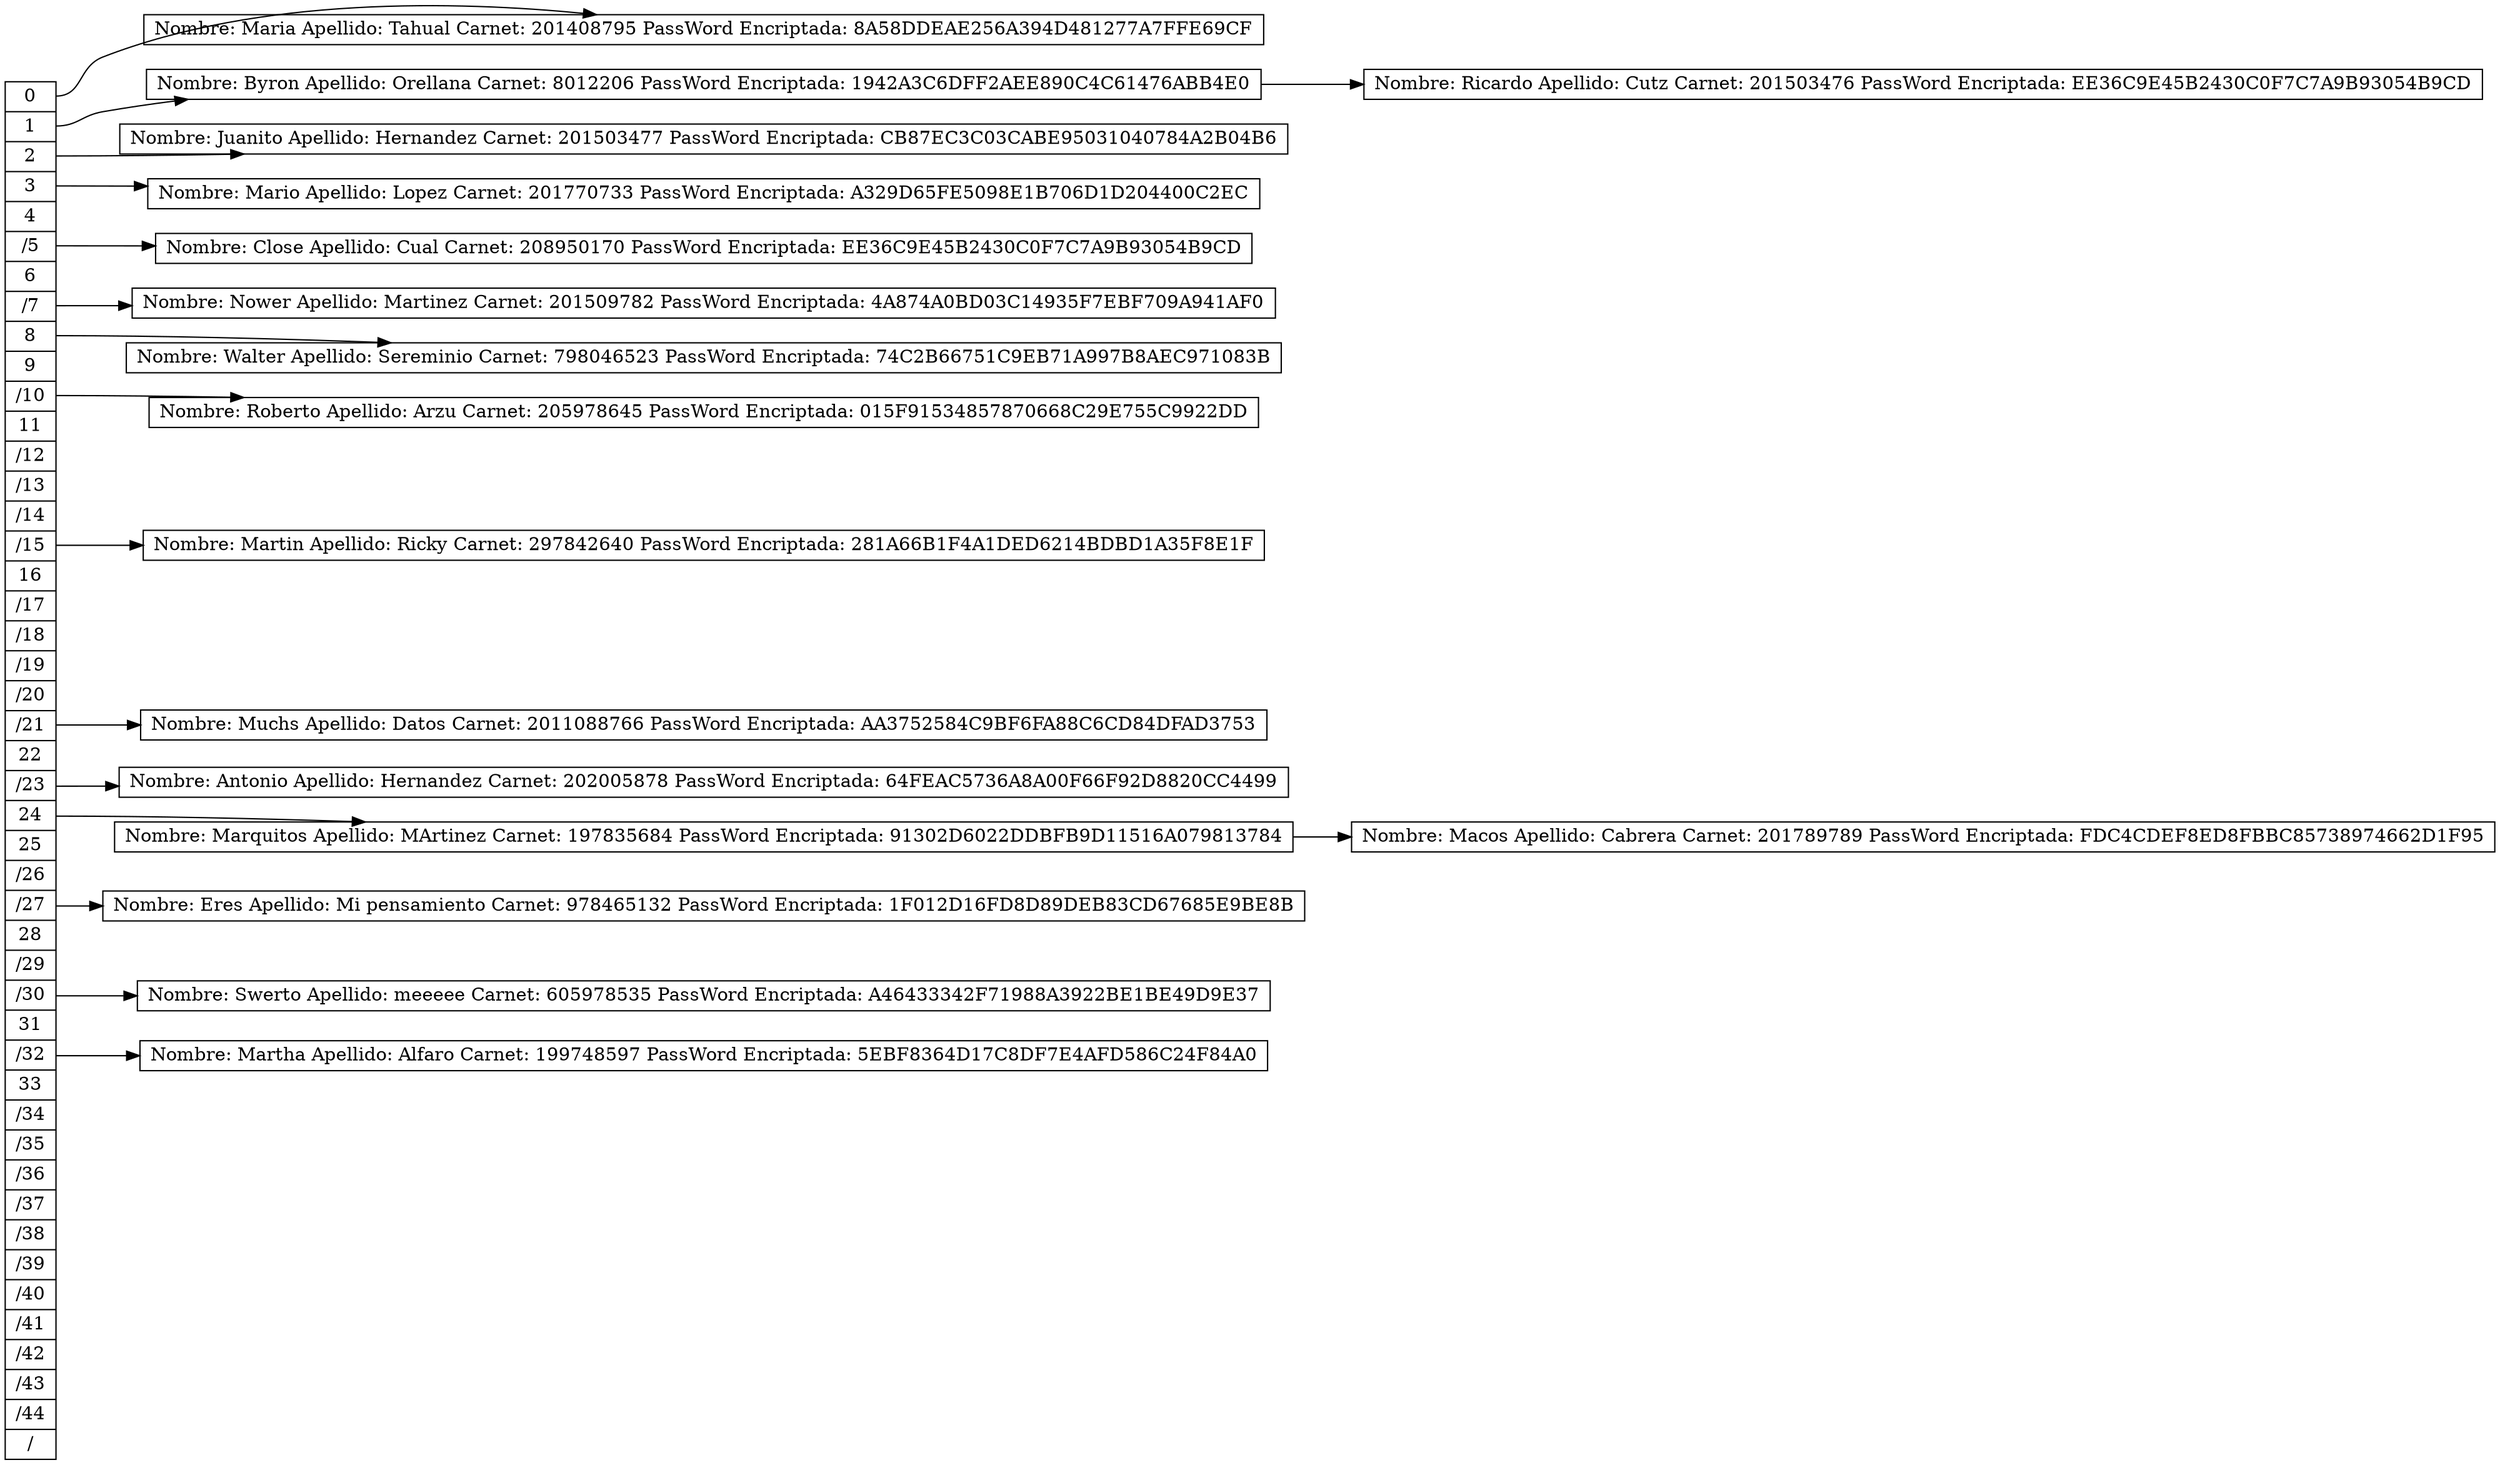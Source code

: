 digraph Hash{ 
 rankdir= LR
 node[shape=record, width= 0.1, height= 0.1];
Nodo1243712074[label="<P0>0|<P1>1|<P2>2|<P3>3|<P4>4|<P5>/5|<P6>6|<P7>/7|<P8>8|<P9>9|<P10>/10|<P11>11|<P12>/12|<P13>/13|<P14>/14|<P15>/15|<P16>16|<P17>/17|<P18>/18|<P19>/19|<P20>/20|<P21>/21|<P22>22|<P23>/23|<P24>24|<P25>25|<P26>/26|<P27>/27|<P28>28|<P29>/29|<P30>/30|<P31>31|<P32>/32|<P33>33|<P34>/34|<P35>/35|<P36>/36|<P37>/37|<P38>/38|<P39>/39|<P40>/40|<P41>/41|<P42>/42|<P43>/43|<P44>/44|<P45>/"];
Nodo1722967862[label=" Nombre: Maria Apellido:  Tahual
 Carnet: 201408795
 PassWord Encriptada: 8A58DDEAE256A394D481277A7FFE69CF"];
Nodo1243712074:P0 ->Nodo1722967862
Nodo1598358495[label=" Nombre: Byron Apellido:  Orellana
 Carnet: 8012206
 PassWord Encriptada: 1942A3C6DFF2AEE890C4C61476ABB4E0"];
Nodo1598358495->Nodo810888721
Nodo810888721[label=" Nombre: Ricardo Apellido:  Cutz
 Carnet: 201503476
 PassWord Encriptada: EE36C9E45B2430C0F7C7A9B93054B9CD"];
Nodo1243712074:P1 ->Nodo1598358495
Nodo1986036107[label=" Nombre: Juanito Apellido:  Hernandez
 Carnet: 201503477
 PassWord Encriptada: CB87EC3C03CABE95031040784A2B04B6"];
Nodo1243712074:P2 ->Nodo1986036107
Nodo52351910[label=" Nombre: Mario Apellido:  Lopez
 Carnet: 201770733
 PassWord Encriptada: A329D65FE5098E1B706D1D204400C2EC"];
Nodo1243712074:P3 ->Nodo52351910
Nodo1949459425[label=" Nombre: Close Apellido:  Cual
 Carnet: 208950170
 PassWord Encriptada: EE36C9E45B2430C0F7C7A9B93054B9CD"];
Nodo1243712074:P5 ->Nodo1949459425
Nodo1838087888[label=" Nombre: Nower Apellido:  Martinez
 Carnet: 201509782
 PassWord Encriptada: 4A874A0BD03C14935F7EBF709A941AF0"];
Nodo1243712074:P7 ->Nodo1838087888
Nodo529548851[label=" Nombre: Walter Apellido:  Sereminio
 Carnet: 798046523
 PassWord Encriptada: 74C2B66751C9EB71A997B8AEC971083B"];
Nodo1243712074:P8 ->Nodo529548851
Nodo1785079172[label=" Nombre: Roberto Apellido:  Arzu
 Carnet: 205978645
 PassWord Encriptada: 015F91534857870668C29E755C9922DD"];
Nodo1243712074:P10 ->Nodo1785079172
Nodo221015618[label=" Nombre: Martin Apellido:  Ricky
 Carnet: 297842640
 PassWord Encriptada: 281A66B1F4A1DED6214BDBD1A35F8E1F"];
Nodo1243712074:P15 ->Nodo221015618
Nodo391014729[label=" Nombre: Muchs Apellido:  Datos
 Carnet: 2011088766
 PassWord Encriptada: AA3752584C9BF6FA88C6CD84DFAD3753"];
Nodo1243712074:P21 ->Nodo391014729
Nodo175248461[label=" Nombre: Antonio Apellido:  Hernandez
 Carnet: 202005878
 PassWord Encriptada: 64FEAC5736A8A00F66F92D8820CC4499"];
Nodo1243712074:P23 ->Nodo175248461
Nodo1365461634[label=" Nombre: Marquitos Apellido:  MArtinez
 Carnet: 197835684
 PassWord Encriptada: 91302D6022DDBFB9D11516A079813784"];
Nodo1365461634->Nodo1062432914
Nodo1062432914[label=" Nombre: Macos Apellido:  Cabrera
 Carnet: 201789789
 PassWord Encriptada: FDC4CDEF8ED8FBBC85738974662D1F95"];
Nodo1243712074:P24 ->Nodo1365461634
Nodo1530085904[label=" Nombre: Eres Apellido:  Mi pensamiento
 Carnet: 978465132
 PassWord Encriptada: 1F012D16FD8D89DEB83CD67685E9BE8B"];
Nodo1243712074:P27 ->Nodo1530085904
Nodo1106900295[label=" Nombre: Swerto Apellido:  meeeee
 Carnet: 605978535
 PassWord Encriptada: A46433342F71988A3922BE1BE49D9E37"];
Nodo1243712074:P30 ->Nodo1106900295
Nodo168132768[label=" Nombre: Martha Apellido:  Alfaro
 Carnet: 199748597
 PassWord Encriptada: 5EBF8364D17C8DF7E4AFD586C24F84A0"];
Nodo1243712074:P32 ->Nodo168132768

}
